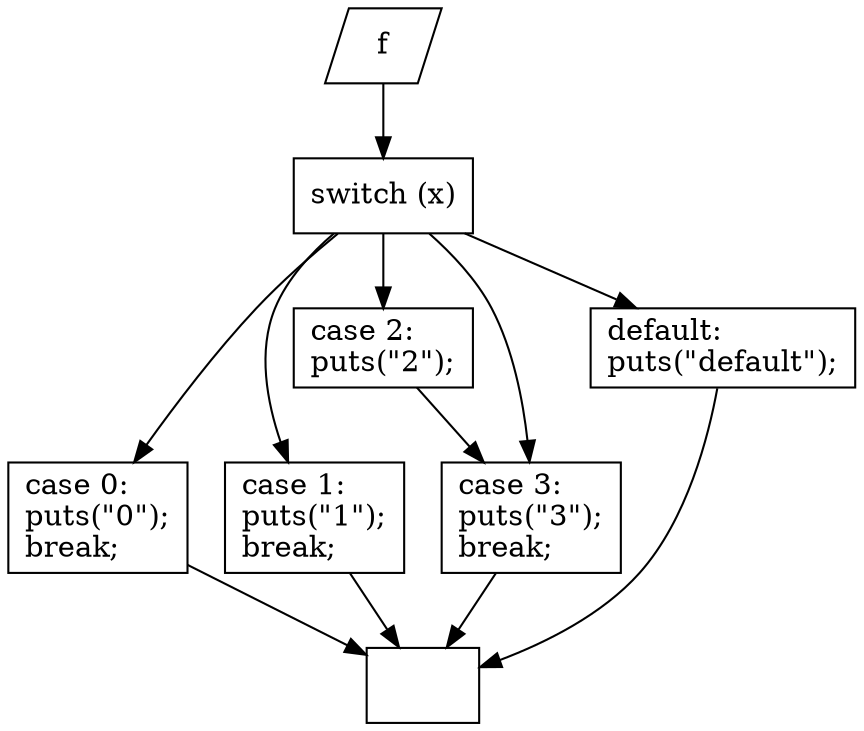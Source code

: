 digraph {
f[shape=parallelogram];
v0 [shape=box,label=""];
v1 [shape=box,label="switch (x)\l"];
v2 [shape=box,label="case 0:\lputs(\"0\");\lbreak;\l"];
v3 [shape=box,label="case 1:\lputs(\"1\");\lbreak;\l"];
v4 [shape=box,label="case 2:\lputs(\"2\");\l"];
v5 [shape=box,label="case 3:\lputs(\"3\");\lbreak;\l"];
v6 [shape=box,label="default:\lputs(\"default\");\l"];
f -> v1;
v1 -> v2;
v1 -> v3;
v1 -> v4;
v1 -> v5;
v1 -> v6;
v2 -> v0;
v3 -> v0;
v4 -> v5;
v5 -> v0;
v6 -> v0;

}
